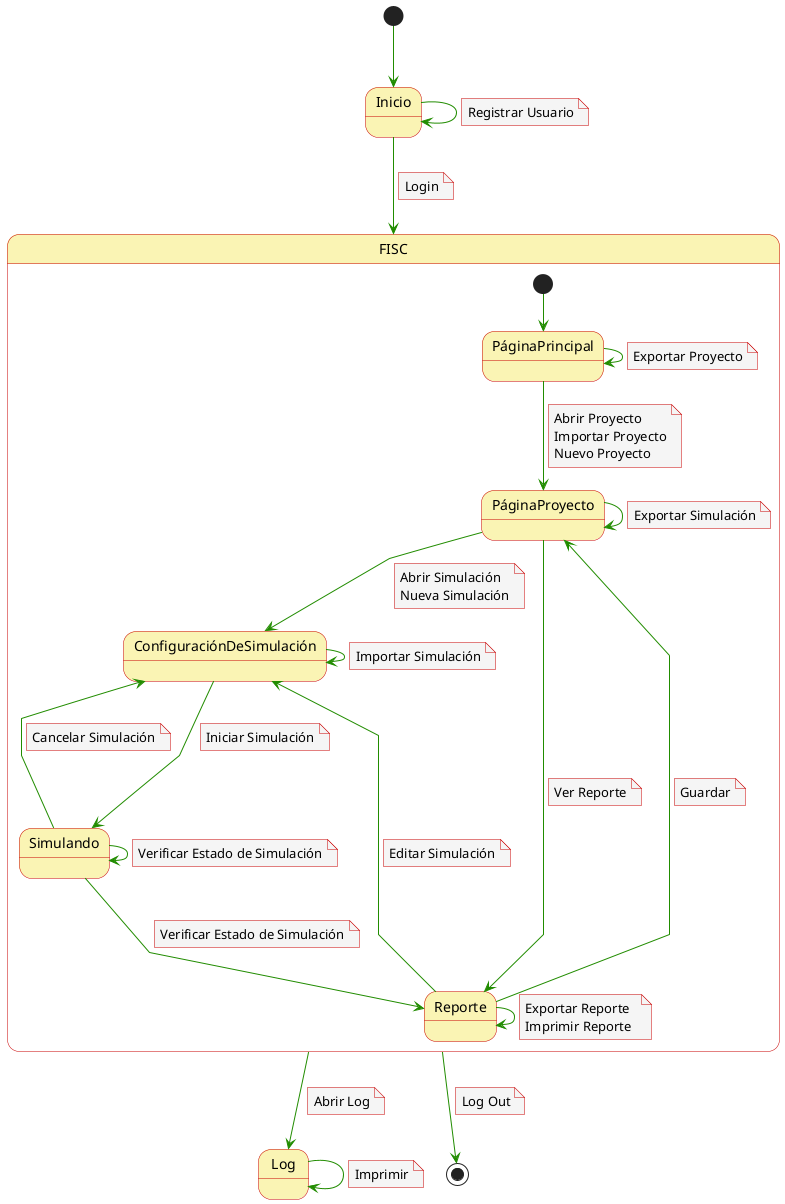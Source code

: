 @startuml
skinparam noteBackgroundColor #f5f5f5
skinparam noteBorderColor #c90000
skinparam arrowColor #218c00
skinparam stateBackgroundColor #faf4b4
skinparam stateBorderColor #c90000
skinparam linetype polyline
skinparam arrowThickness 1

[*] --> Inicio

Inicio -d-> FISC 
note on link
  Login
end note
Inicio -d-> Inicio
note on link
  Registrar Usuario
end note

State FISC {
[*] --> PáginaPrincipal 

PáginaPrincipal -d-> PáginaProyecto
note on link
  Abrir Proyecto 
  Importar Proyecto
  Nuevo Proyecto 
end note 
PáginaPrincipal -d-> PáginaPrincipal
note on link
  Exportar Proyecto
end note 

PáginaProyecto -d-> ConfiguraciónDeSimulación
note on link
  Abrir Simulación
  Nueva Simulación
end note 
PáginaProyecto ---> Reporte
note on link
  Ver Reporte
end note 
PáginaProyecto ---> PáginaProyecto
note on link
  Exportar Simulación
end note

ConfiguraciónDeSimulación -d-> Simulando
note on link
  Iniciar Simulación
end note 
ConfiguraciónDeSimulación -d-> ConfiguraciónDeSimulación
note on link
  Importar Simulación
end note  

Simulando ---> ConfiguraciónDeSimulación
note on link
  Cancelar Simulación
end note 
Simulando ---> Simulando
note on link
  Verificar Estado de Simulación
end note 
Simulando ---> Reporte
note on link
  Verificar Estado de Simulación
end note 

Reporte -d-> Reporte
note on link
  Exportar Reporte  
  Imprimir Reporte
end note 
Reporte -d-> PáginaProyecto
note on link
  Guardar
end note 
Reporte -d-> ConfiguraciónDeSimulación
note on link
  Editar Simulación
end note 
}

Log ---> Log
note on link
  Imprimir
end note 
FISC -d-> Log
note on link
  Abrir Log
end note 
FISC --> [*]
note on link
  Log Out
end note 

@enduml
